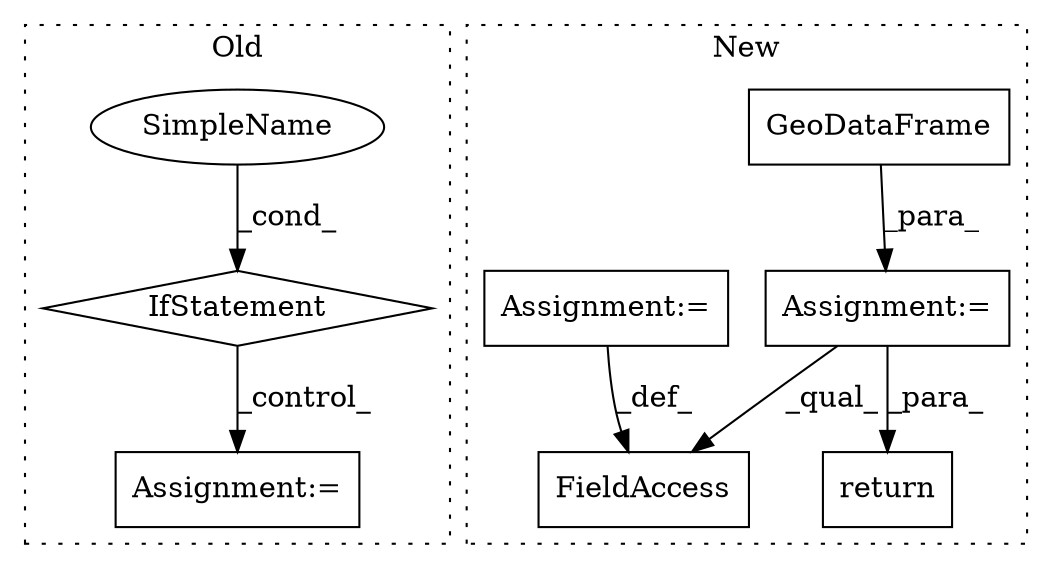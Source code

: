 digraph G {
subgraph cluster0 {
1 [label="IfStatement" a="25" s="3877,3898" l="4,2" shape="diamond"];
4 [label="Assignment:=" a="7" s="5336,5438" l="53,2" shape="box"];
6 [label="SimpleName" a="42" s="" l="" shape="ellipse"];
label = "Old";
style="dotted";
}
subgraph cluster1 {
2 [label="GeoDataFrame" a="32" s="3727" l="14" shape="box"];
3 [label="Assignment:=" a="7" s="3716" l="1" shape="box"];
5 [label="FieldAccess" a="22" s="3818" l="7" shape="box"];
7 [label="Assignment:=" a="7" s="3825" l="1" shape="box"];
8 [label="return" a="41" s="3950" l="7" shape="box"];
label = "New";
style="dotted";
}
1 -> 4 [label="_control_"];
2 -> 3 [label="_para_"];
3 -> 8 [label="_para_"];
3 -> 5 [label="_qual_"];
6 -> 1 [label="_cond_"];
7 -> 5 [label="_def_"];
}